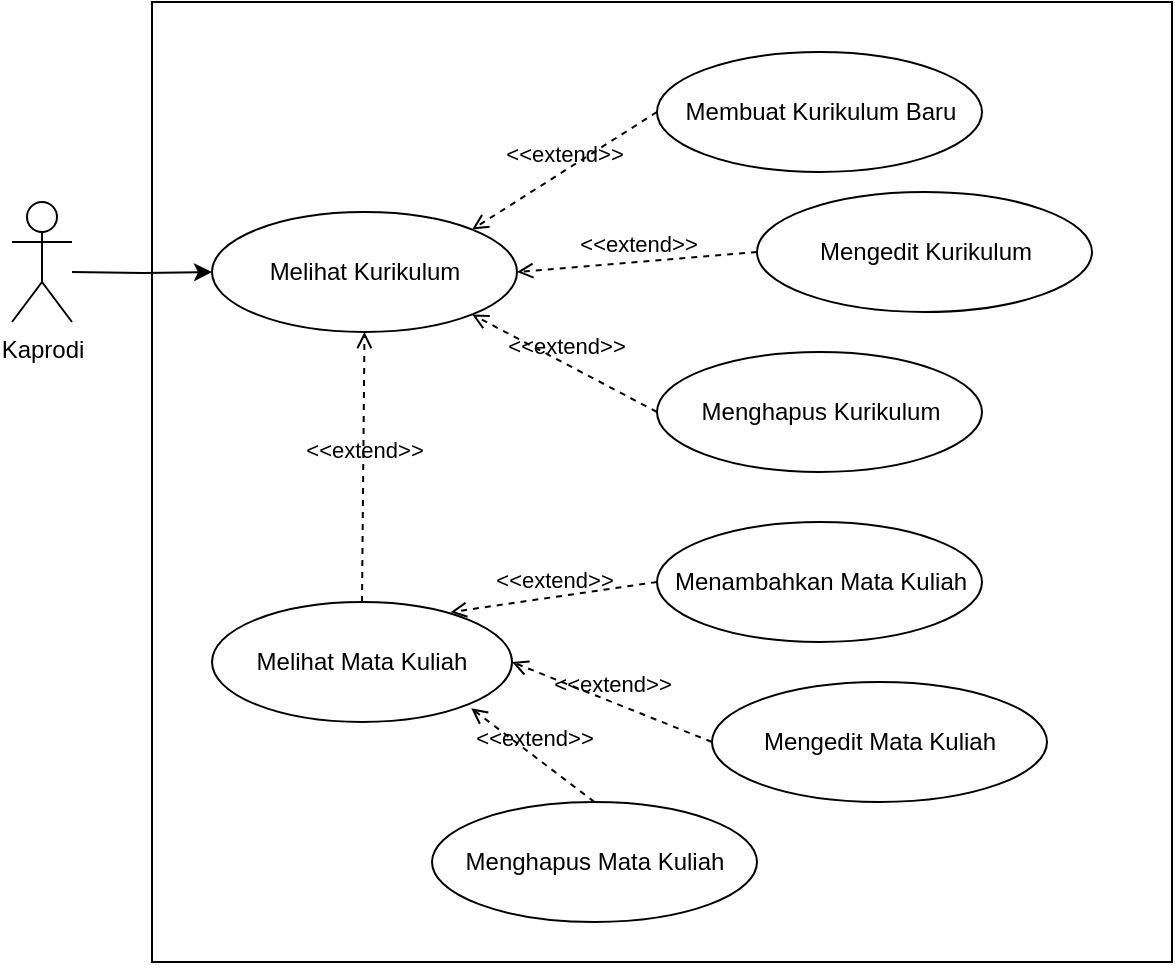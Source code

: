 <mxfile version="16.5.1" type="device" pages="3"><diagram id="Og1ktYTYW5KdWx0fpAYY" name="Usecase"><mxGraphModel dx="868" dy="563" grid="1" gridSize="10" guides="1" tooltips="1" connect="1" arrows="1" fold="1" page="1" pageScale="1" pageWidth="827" pageHeight="1169" math="0" shadow="0"><root><mxCell id="0"/><mxCell id="1" parent="0"/><mxCell id="SOWC4ChT6gFhzlAr0qLb-1" value="" style="rounded=0;whiteSpace=wrap;html=1;labelBackgroundColor=none;fontSize=14;fontColor=#000000;fillColor=none;" parent="1" vertex="1"><mxGeometry x="150" y="70" width="510" height="480" as="geometry"/></mxCell><mxCell id="F-nA9y94pkKw-ziBBchl-9" value="" style="edgeStyle=orthogonalEdgeStyle;rounded=0;orthogonalLoop=1;jettySize=auto;html=1;entryX=0;entryY=0.5;entryDx=0;entryDy=0;" parent="1" target="F-nA9y94pkKw-ziBBchl-2" edge="1"><mxGeometry relative="1" as="geometry"><mxPoint x="110" y="205" as="sourcePoint"/><mxPoint x="180" y="205" as="targetPoint"/></mxGeometry></mxCell><mxCell id="F-nA9y94pkKw-ziBBchl-1" value="Kaprodi" style="shape=umlActor;verticalLabelPosition=bottom;verticalAlign=top;html=1;outlineConnect=0;" parent="1" vertex="1"><mxGeometry x="80" y="170" width="30" height="60" as="geometry"/></mxCell><mxCell id="F-nA9y94pkKw-ziBBchl-2" value="Melihat Kurikulum" style="ellipse;whiteSpace=wrap;html=1;" parent="1" vertex="1"><mxGeometry x="180" y="175" width="152.5" height="60" as="geometry"/></mxCell><mxCell id="F-nA9y94pkKw-ziBBchl-5" value="Menghapus Kurikulum" style="ellipse;whiteSpace=wrap;html=1;" parent="1" vertex="1"><mxGeometry x="402.5" y="245" width="162.5" height="60" as="geometry"/></mxCell><mxCell id="F-nA9y94pkKw-ziBBchl-6" value="Mengedit Kurikulum" style="ellipse;whiteSpace=wrap;html=1;" parent="1" vertex="1"><mxGeometry x="452.5" y="165" width="167.5" height="60" as="geometry"/></mxCell><mxCell id="F-nA9y94pkKw-ziBBchl-7" value="Membuat Kurikulum Baru" style="ellipse;whiteSpace=wrap;html=1;" parent="1" vertex="1"><mxGeometry x="402.5" y="95" width="162.5" height="60" as="geometry"/></mxCell><mxCell id="9N1UlfFzGEAJsL31Rib6-2" value="&amp;lt;&amp;lt;extend&amp;gt;&amp;gt;" style="html=1;verticalAlign=bottom;labelBackgroundColor=none;endArrow=open;endFill=0;dashed=1;rounded=0;exitX=0;exitY=0.5;exitDx=0;exitDy=0;entryX=1;entryY=0;entryDx=0;entryDy=0;" parent="1" source="F-nA9y94pkKw-ziBBchl-7" target="F-nA9y94pkKw-ziBBchl-2" edge="1"><mxGeometry width="160" relative="1" as="geometry"><mxPoint x="380" y="290" as="sourcePoint"/><mxPoint x="540" y="290" as="targetPoint"/></mxGeometry></mxCell><mxCell id="9N1UlfFzGEAJsL31Rib6-3" value="&amp;lt;&amp;lt;extend&amp;gt;&amp;gt;" style="html=1;verticalAlign=bottom;labelBackgroundColor=none;endArrow=open;endFill=0;dashed=1;rounded=0;exitX=0;exitY=0.5;exitDx=0;exitDy=0;entryX=1;entryY=0.5;entryDx=0;entryDy=0;" parent="1" source="F-nA9y94pkKw-ziBBchl-6" target="F-nA9y94pkKw-ziBBchl-2" edge="1"><mxGeometry width="160" relative="1" as="geometry"><mxPoint x="412.5" y="135" as="sourcePoint"/><mxPoint x="320.078" y="193.752" as="targetPoint"/></mxGeometry></mxCell><mxCell id="9N1UlfFzGEAJsL31Rib6-4" value="&amp;lt;&amp;lt;extend&amp;gt;&amp;gt;" style="html=1;verticalAlign=bottom;labelBackgroundColor=none;endArrow=open;endFill=0;dashed=1;rounded=0;exitX=0;exitY=0.5;exitDx=0;exitDy=0;entryX=1;entryY=1;entryDx=0;entryDy=0;" parent="1" source="F-nA9y94pkKw-ziBBchl-5" target="F-nA9y94pkKw-ziBBchl-2" edge="1"><mxGeometry width="160" relative="1" as="geometry"><mxPoint x="462.5" y="205" as="sourcePoint"/><mxPoint x="342.5" y="215" as="targetPoint"/></mxGeometry></mxCell><mxCell id="BIVjkOnuJP1KCHevAIBE-1" value="Melihat Mata Kuliah" style="ellipse;whiteSpace=wrap;html=1;" parent="1" vertex="1"><mxGeometry x="180" y="370" width="150" height="60" as="geometry"/></mxCell><mxCell id="BIVjkOnuJP1KCHevAIBE-3" value="&amp;lt;&amp;lt;extend&amp;gt;&amp;gt;" style="html=1;verticalAlign=bottom;labelBackgroundColor=none;endArrow=open;endFill=0;dashed=1;rounded=0;entryX=0.5;entryY=1;entryDx=0;entryDy=0;exitX=0.5;exitY=0;exitDx=0;exitDy=0;" parent="1" source="BIVjkOnuJP1KCHevAIBE-1" target="F-nA9y94pkKw-ziBBchl-2" edge="1"><mxGeometry width="160" relative="1" as="geometry"><mxPoint x="256" y="300" as="sourcePoint"/><mxPoint x="240.078" y="250.628" as="targetPoint"/></mxGeometry></mxCell><mxCell id="BIVjkOnuJP1KCHevAIBE-4" value="Menambahkan Mata Kuliah" style="ellipse;whiteSpace=wrap;html=1;" parent="1" vertex="1"><mxGeometry x="402.5" y="330" width="162.5" height="60" as="geometry"/></mxCell><mxCell id="BIVjkOnuJP1KCHevAIBE-5" value="Mengedit Mata Kuliah" style="ellipse;whiteSpace=wrap;html=1;" parent="1" vertex="1"><mxGeometry x="430" y="410" width="167.5" height="60" as="geometry"/></mxCell><mxCell id="BIVjkOnuJP1KCHevAIBE-6" value="Menghapus Mata Kuliah" style="ellipse;whiteSpace=wrap;html=1;" parent="1" vertex="1"><mxGeometry x="290" y="470" width="162.5" height="60" as="geometry"/></mxCell><mxCell id="BIVjkOnuJP1KCHevAIBE-7" value="&amp;lt;&amp;lt;extend&amp;gt;&amp;gt;" style="html=1;verticalAlign=bottom;labelBackgroundColor=none;endArrow=open;endFill=0;dashed=1;rounded=0;exitX=0.5;exitY=0;exitDx=0;exitDy=0;entryX=0.864;entryY=0.886;entryDx=0;entryDy=0;entryPerimeter=0;" parent="1" source="BIVjkOnuJP1KCHevAIBE-6" target="BIVjkOnuJP1KCHevAIBE-1" edge="1"><mxGeometry width="160" relative="1" as="geometry"><mxPoint x="380" y="480" as="sourcePoint"/><mxPoint x="287.578" y="431.248" as="targetPoint"/></mxGeometry></mxCell><mxCell id="BIVjkOnuJP1KCHevAIBE-8" value="&amp;lt;&amp;lt;extend&amp;gt;&amp;gt;" style="html=1;verticalAlign=bottom;labelBackgroundColor=none;endArrow=open;endFill=0;dashed=1;rounded=0;exitX=0;exitY=0.5;exitDx=0;exitDy=0;entryX=1;entryY=0.5;entryDx=0;entryDy=0;" parent="1" source="BIVjkOnuJP1KCHevAIBE-5" target="BIVjkOnuJP1KCHevAIBE-1" edge="1"><mxGeometry width="160" relative="1" as="geometry"><mxPoint x="430" y="400" as="sourcePoint"/><mxPoint x="310" y="410" as="targetPoint"/></mxGeometry></mxCell><mxCell id="BIVjkOnuJP1KCHevAIBE-9" value="&amp;lt;&amp;lt;extend&amp;gt;&amp;gt;" style="html=1;verticalAlign=bottom;labelBackgroundColor=none;endArrow=open;endFill=0;dashed=1;rounded=0;exitX=0;exitY=0.5;exitDx=0;exitDy=0;entryX=0.795;entryY=0.085;entryDx=0;entryDy=0;entryPerimeter=0;" parent="1" source="BIVjkOnuJP1KCHevAIBE-4" target="BIVjkOnuJP1KCHevAIBE-1" edge="1"><mxGeometry width="160" relative="1" as="geometry"><mxPoint x="380" y="330" as="sourcePoint"/><mxPoint x="287.578" y="388.752" as="targetPoint"/></mxGeometry></mxCell></root></mxGraphModel></diagram><diagram id="AooihVA340N0yk_TNGvT" name="Activity"><mxGraphModel dx="868" dy="563" grid="1" gridSize="10" guides="1" tooltips="1" connect="1" arrows="1" fold="1" page="1" pageScale="1" pageWidth="827" pageHeight="1169" math="0" shadow="0"><root><mxCell id="ntF8_xT9UCMPu23c2I90-0"/><mxCell id="ntF8_xT9UCMPu23c2I90-1" parent="ntF8_xT9UCMPu23c2I90-0"/><mxCell id="ntF8_xT9UCMPu23c2I90-31" value="Kaprodi" style="swimlane;fontSize=12;" parent="ntF8_xT9UCMPu23c2I90-1" vertex="1"><mxGeometry x="480" y="40" width="365" height="720" as="geometry"/></mxCell><mxCell id="ntF8_xT9UCMPu23c2I90-32" value="" style="edgeStyle=none;rounded=0;orthogonalLoop=1;jettySize=auto;html=1;entryX=0.5;entryY=0;entryDx=0;entryDy=0;fontSize=12;" parent="ntF8_xT9UCMPu23c2I90-31" source="ntF8_xT9UCMPu23c2I90-33" target="ntF8_xT9UCMPu23c2I90-52" edge="1"><mxGeometry relative="1" as="geometry"><mxPoint x="67.5" y="71" as="targetPoint"/></mxGeometry></mxCell><mxCell id="ntF8_xT9UCMPu23c2I90-66" value="" style="edgeStyle=none;rounded=0;orthogonalLoop=1;jettySize=auto;html=1;fontSize=12;fontColor=#000000;exitX=0.487;exitY=0.86;exitDx=0;exitDy=0;exitPerimeter=0;" parent="ntF8_xT9UCMPu23c2I90-31" source="ntF8_xT9UCMPu23c2I90-33" target="ntF8_xT9UCMPu23c2I90-52" edge="1"><mxGeometry relative="1" as="geometry"/></mxCell><mxCell id="ntF8_xT9UCMPu23c2I90-33" value="" style="ellipse;html=1;shape=startState;fillColor=#000000;strokeColor=#ff0000;fontSize=12;" parent="ntF8_xT9UCMPu23c2I90-31" vertex="1"><mxGeometry x="167.5" y="30" width="30" height="30" as="geometry"/></mxCell><mxCell id="ntF8_xT9UCMPu23c2I90-68" style="edgeStyle=none;rounded=0;orthogonalLoop=1;jettySize=auto;html=1;entryX=0.5;entryY=0;entryDx=0;entryDy=0;fontSize=12;fontColor=#000000;exitX=0;exitY=0.5;exitDx=0;exitDy=0;exitPerimeter=0;" parent="ntF8_xT9UCMPu23c2I90-31" source="ntF8_xT9UCMPu23c2I90-37" target="ntF8_xT9UCMPu23c2I90-57" edge="1"><mxGeometry relative="1" as="geometry"><Array as="points"><mxPoint x="62.5" y="161"/></Array></mxGeometry></mxCell><mxCell id="ntF8_xT9UCMPu23c2I90-69" style="edgeStyle=none;rounded=0;orthogonalLoop=1;jettySize=auto;html=1;entryX=0.5;entryY=0;entryDx=0;entryDy=0;fontSize=12;fontColor=#000000;exitX=1;exitY=0.5;exitDx=0;exitDy=0;exitPerimeter=0;" parent="ntF8_xT9UCMPu23c2I90-31" source="ntF8_xT9UCMPu23c2I90-37" target="ntF8_xT9UCMPu23c2I90-64" edge="1"><mxGeometry relative="1" as="geometry"><Array as="points"><mxPoint x="302.5" y="161"/></Array></mxGeometry></mxCell><mxCell id="ntF8_xT9UCMPu23c2I90-70" style="edgeStyle=none;rounded=0;orthogonalLoop=1;jettySize=auto;html=1;exitX=0.688;exitY=0.608;exitDx=0;exitDy=0;exitPerimeter=0;entryX=0.5;entryY=0;entryDx=0;entryDy=0;fontSize=12;fontColor=#000000;" parent="ntF8_xT9UCMPu23c2I90-31" source="ntF8_xT9UCMPu23c2I90-37" target="ntF8_xT9UCMPu23c2I90-65" edge="1"><mxGeometry relative="1" as="geometry"/></mxCell><mxCell id="ntF8_xT9UCMPu23c2I90-71" style="edgeStyle=none;rounded=0;orthogonalLoop=1;jettySize=auto;html=1;exitX=0.309;exitY=0.539;exitDx=0;exitDy=0;exitPerimeter=0;entryX=0.5;entryY=0;entryDx=0;entryDy=0;fontSize=12;fontColor=#000000;" parent="ntF8_xT9UCMPu23c2I90-31" source="ntF8_xT9UCMPu23c2I90-37" target="ntF8_xT9UCMPu23c2I90-58" edge="1"><mxGeometry relative="1" as="geometry"/></mxCell><mxCell id="ntF8_xT9UCMPu23c2I90-37" value="" style="shape=line;html=1;strokeWidth=6;strokeColor=#000000;fontSize=12;" parent="ntF8_xT9UCMPu23c2I90-31" vertex="1"><mxGeometry x="77.5" y="151" width="210" height="20" as="geometry"/></mxCell><mxCell id="ntF8_xT9UCMPu23c2I90-52" value="Melihat Kurikulum" style="rounded=1;whiteSpace=wrap;html=1;labelBackgroundColor=none;fontSize=12;fontColor=#000000;fillColor=none;" parent="ntF8_xT9UCMPu23c2I90-31" vertex="1"><mxGeometry x="122.5" y="71" width="120" height="39" as="geometry"/></mxCell><mxCell id="ntF8_xT9UCMPu23c2I90-57" value="Lihat Mata Kuliah" style="rounded=1;whiteSpace=wrap;html=1;labelBackgroundColor=none;fontSize=12;fontColor=#000000;fillColor=none;" parent="ntF8_xT9UCMPu23c2I90-31" vertex="1"><mxGeometry x="27.5" y="180" width="70" height="50" as="geometry"/></mxCell><mxCell id="ntF8_xT9UCMPu23c2I90-58" value="Tambah &lt;br style=&quot;font-size: 12px;&quot;&gt;Kurikulum Baru" style="rounded=1;whiteSpace=wrap;html=1;labelBackgroundColor=none;fontSize=12;fontColor=#000000;fillColor=none;" parent="ntF8_xT9UCMPu23c2I90-31" vertex="1"><mxGeometry x="107.5" y="180" width="70" height="50" as="geometry"/></mxCell><mxCell id="ntF8_xT9UCMPu23c2I90-64" value="Hapus Kurikulum" style="rounded=1;whiteSpace=wrap;html=1;labelBackgroundColor=none;fontSize=12;fontColor=#000000;fillColor=none;" parent="ntF8_xT9UCMPu23c2I90-31" vertex="1"><mxGeometry x="267.5" y="180" width="70" height="50" as="geometry"/></mxCell><mxCell id="ntF8_xT9UCMPu23c2I90-65" value="Edit Kurikulum" style="rounded=1;whiteSpace=wrap;html=1;labelBackgroundColor=none;fontSize=12;fontColor=#000000;fillColor=none;" parent="ntF8_xT9UCMPu23c2I90-31" vertex="1"><mxGeometry x="187.5" y="180" width="70" height="50" as="geometry"/></mxCell><mxCell id="ntF8_xT9UCMPu23c2I90-119" style="edgeStyle=none;rounded=0;orthogonalLoop=1;jettySize=auto;html=1;exitX=0.499;exitY=0.617;exitDx=0;exitDy=0;exitPerimeter=0;entryX=0.5;entryY=0;entryDx=0;entryDy=0;fontSize=12;fontColor=#000000;" parent="ntF8_xT9UCMPu23c2I90-31" source="ntF8_xT9UCMPu23c2I90-99" target="ntF8_xT9UCMPu23c2I90-117" edge="1"><mxGeometry relative="1" as="geometry"/></mxCell><mxCell id="ntF8_xT9UCMPu23c2I90-120" style="edgeStyle=none;rounded=0;orthogonalLoop=1;jettySize=auto;html=1;entryX=0.5;entryY=0;entryDx=0;entryDy=0;fontSize=12;fontColor=#000000;exitX=1;exitY=0.5;exitDx=0;exitDy=0;exitPerimeter=0;" parent="ntF8_xT9UCMPu23c2I90-31" source="ntF8_xT9UCMPu23c2I90-99" target="ntF8_xT9UCMPu23c2I90-118" edge="1"><mxGeometry relative="1" as="geometry"><Array as="points"><mxPoint x="263" y="430"/></Array></mxGeometry></mxCell><mxCell id="ntF8_xT9UCMPu23c2I90-121" style="edgeStyle=none;rounded=0;orthogonalLoop=1;jettySize=auto;html=1;entryX=0.5;entryY=0;entryDx=0;entryDy=0;fontSize=12;fontColor=#000000;exitX=0;exitY=0.5;exitDx=0;exitDy=0;exitPerimeter=0;" parent="ntF8_xT9UCMPu23c2I90-31" source="ntF8_xT9UCMPu23c2I90-99" target="ntF8_xT9UCMPu23c2I90-116" edge="1"><mxGeometry relative="1" as="geometry"><Array as="points"><mxPoint x="103" y="430"/></Array></mxGeometry></mxCell><mxCell id="ntF8_xT9UCMPu23c2I90-99" value="" style="shape=line;html=1;strokeWidth=6;strokeColor=#000000;fontSize=12;" parent="ntF8_xT9UCMPu23c2I90-31" vertex="1"><mxGeometry x="115" y="420" width="135" height="20" as="geometry"/></mxCell><mxCell id="ntF8_xT9UCMPu23c2I90-116" value="Tambah &lt;br style=&quot;font-size: 12px&quot;&gt;Mata Kuliah Baru" style="rounded=1;whiteSpace=wrap;html=1;labelBackgroundColor=none;fontSize=12;fontColor=#000000;fillColor=none;" parent="ntF8_xT9UCMPu23c2I90-31" vertex="1"><mxGeometry x="67.5" y="452" width="70" height="50" as="geometry"/></mxCell><mxCell id="ntF8_xT9UCMPu23c2I90-117" value="Edit&lt;br&gt;Mata Kuliah" style="rounded=1;whiteSpace=wrap;html=1;labelBackgroundColor=none;fontSize=12;fontColor=#000000;fillColor=none;" parent="ntF8_xT9UCMPu23c2I90-31" vertex="1"><mxGeometry x="147.5" y="452" width="70" height="50" as="geometry"/></mxCell><mxCell id="ntF8_xT9UCMPu23c2I90-118" value="Hapus&lt;br&gt;Mata Kuliah" style="rounded=1;whiteSpace=wrap;html=1;labelBackgroundColor=none;fontSize=12;fontColor=#000000;fillColor=none;" parent="ntF8_xT9UCMPu23c2I90-31" vertex="1"><mxGeometry x="227.5" y="452" width="70" height="50" as="geometry"/></mxCell><mxCell id="ntF8_xT9UCMPu23c2I90-161" value="" style="edgeStyle=none;rounded=0;orthogonalLoop=1;jettySize=auto;html=1;fontSize=12;fontColor=#000000;" parent="ntF8_xT9UCMPu23c2I90-31" source="ntF8_xT9UCMPu23c2I90-152" target="ntF8_xT9UCMPu23c2I90-160" edge="1"><mxGeometry relative="1" as="geometry"/></mxCell><mxCell id="ntF8_xT9UCMPu23c2I90-152" value="Melihat Hasil Proses" style="rounded=1;whiteSpace=wrap;html=1;labelBackgroundColor=none;fontSize=12;fontColor=#000000;fillColor=none;" parent="ntF8_xT9UCMPu23c2I90-31" vertex="1"><mxGeometry x="122.5" y="580" width="120" height="39" as="geometry"/></mxCell><mxCell id="ntF8_xT9UCMPu23c2I90-160" value="" style="ellipse;html=1;shape=endState;fillColor=#000000;strokeColor=#000000;labelBackgroundColor=none;fontSize=12;fontColor=#000000;" parent="ntF8_xT9UCMPu23c2I90-31" vertex="1"><mxGeometry x="167.5" y="660" width="30" height="30" as="geometry"/></mxCell><mxCell id="ntF8_xT9UCMPu23c2I90-73" value="Sistem" style="swimlane;fontSize=12;" parent="ntF8_xT9UCMPu23c2I90-1" vertex="1"><mxGeometry x="845" y="40" width="365" height="720" as="geometry"/></mxCell><mxCell id="ntF8_xT9UCMPu23c2I90-83" value="Menampilkan Kurikulum" style="rounded=1;whiteSpace=wrap;html=1;labelBackgroundColor=none;fontSize=12;fontColor=#000000;fillColor=none;" parent="ntF8_xT9UCMPu23c2I90-73" vertex="1"><mxGeometry x="122.5" y="71" width="120" height="39" as="geometry"/></mxCell><mxCell id="ntF8_xT9UCMPu23c2I90-89" value="Menghapus Kurikulum" style="rounded=1;whiteSpace=wrap;html=1;labelBackgroundColor=none;fontSize=12;fontColor=#000000;fillColor=none;" parent="ntF8_xT9UCMPu23c2I90-73" vertex="1"><mxGeometry x="122.5" y="185.5" width="120" height="39" as="geometry"/></mxCell><mxCell id="ntF8_xT9UCMPu23c2I90-91" value="Mengupdate Kurikulum" style="rounded=1;whiteSpace=wrap;html=1;labelBackgroundColor=none;fontSize=12;fontColor=#000000;fillColor=none;" parent="ntF8_xT9UCMPu23c2I90-73" vertex="1"><mxGeometry x="122.5" y="240" width="120" height="39" as="geometry"/></mxCell><mxCell id="ntF8_xT9UCMPu23c2I90-92" value="Menampilkan Mata Kuliah" style="rounded=1;whiteSpace=wrap;html=1;labelBackgroundColor=none;fontSize=12;fontColor=#000000;fillColor=none;" parent="ntF8_xT9UCMPu23c2I90-73" vertex="1"><mxGeometry x="122.5" y="354.5" width="120" height="39" as="geometry"/></mxCell><mxCell id="ntF8_xT9UCMPu23c2I90-93" value="Menyimpan Kurikulum" style="rounded=1;whiteSpace=wrap;html=1;labelBackgroundColor=none;fontSize=12;fontColor=#000000;fillColor=none;" parent="ntF8_xT9UCMPu23c2I90-73" vertex="1"><mxGeometry x="122.5" y="300" width="120" height="39" as="geometry"/></mxCell><mxCell id="ntF8_xT9UCMPu23c2I90-146" value="Menghapus&lt;br&gt;Mata Kuliah" style="rounded=1;whiteSpace=wrap;html=1;labelBackgroundColor=none;fontSize=12;fontColor=#000000;fillColor=none;" parent="ntF8_xT9UCMPu23c2I90-73" vertex="1"><mxGeometry x="122.5" y="420" width="120" height="39" as="geometry"/></mxCell><mxCell id="ntF8_xT9UCMPu23c2I90-147" value="Mengupdate&lt;br&gt;Mata Kuliah" style="rounded=1;whiteSpace=wrap;html=1;labelBackgroundColor=none;fontSize=12;fontColor=#000000;fillColor=none;" parent="ntF8_xT9UCMPu23c2I90-73" vertex="1"><mxGeometry x="122.5" y="474.5" width="120" height="39" as="geometry"/></mxCell><mxCell id="ntF8_xT9UCMPu23c2I90-148" value="Menyimpan&lt;br&gt;Mata Kuliah" style="rounded=1;whiteSpace=wrap;html=1;labelBackgroundColor=none;fontSize=12;fontColor=#000000;fillColor=none;" parent="ntF8_xT9UCMPu23c2I90-73" vertex="1"><mxGeometry x="122.5" y="534.5" width="120" height="39" as="geometry"/></mxCell><mxCell id="ntF8_xT9UCMPu23c2I90-88" style="edgeStyle=none;rounded=0;orthogonalLoop=1;jettySize=auto;html=1;entryX=0;entryY=0.5;entryDx=0;entryDy=0;fontSize=12;fontColor=#000000;" parent="ntF8_xT9UCMPu23c2I90-1" source="ntF8_xT9UCMPu23c2I90-52" target="ntF8_xT9UCMPu23c2I90-83" edge="1"><mxGeometry relative="1" as="geometry"/></mxCell><mxCell id="ntF8_xT9UCMPu23c2I90-67" style="edgeStyle=none;rounded=0;orthogonalLoop=1;jettySize=auto;html=1;fontSize=12;fontColor=#000000;entryX=0.505;entryY=0.38;entryDx=0;entryDy=0;entryPerimeter=0;exitX=0.5;exitY=1;exitDx=0;exitDy=0;" parent="ntF8_xT9UCMPu23c2I90-1" source="ntF8_xT9UCMPu23c2I90-83" target="ntF8_xT9UCMPu23c2I90-37" edge="1"><mxGeometry relative="1" as="geometry"><Array as="points"><mxPoint x="1028" y="170"/><mxPoint x="664" y="170"/></Array></mxGeometry></mxCell><mxCell id="ntF8_xT9UCMPu23c2I90-90" style="edgeStyle=none;rounded=0;orthogonalLoop=1;jettySize=auto;html=1;fontSize=12;fontColor=#000000;" parent="ntF8_xT9UCMPu23c2I90-1" source="ntF8_xT9UCMPu23c2I90-64" target="ntF8_xT9UCMPu23c2I90-89" edge="1"><mxGeometry relative="1" as="geometry"/></mxCell><mxCell id="ntF8_xT9UCMPu23c2I90-94" style="edgeStyle=none;rounded=0;orthogonalLoop=1;jettySize=auto;html=1;entryX=0;entryY=0.5;entryDx=0;entryDy=0;fontSize=12;fontColor=#000000;" parent="ntF8_xT9UCMPu23c2I90-1" source="ntF8_xT9UCMPu23c2I90-65" target="ntF8_xT9UCMPu23c2I90-91" edge="1"><mxGeometry relative="1" as="geometry"><Array as="points"><mxPoint x="703" y="300"/></Array></mxGeometry></mxCell><mxCell id="ntF8_xT9UCMPu23c2I90-95" style="edgeStyle=none;rounded=0;orthogonalLoop=1;jettySize=auto;html=1;entryX=0;entryY=0.5;entryDx=0;entryDy=0;fontSize=12;fontColor=#000000;exitX=0.5;exitY=1;exitDx=0;exitDy=0;" parent="ntF8_xT9UCMPu23c2I90-1" source="ntF8_xT9UCMPu23c2I90-58" target="ntF8_xT9UCMPu23c2I90-93" edge="1"><mxGeometry relative="1" as="geometry"><Array as="points"><mxPoint x="623" y="360"/></Array></mxGeometry></mxCell><mxCell id="ntF8_xT9UCMPu23c2I90-96" style="edgeStyle=none;rounded=0;orthogonalLoop=1;jettySize=auto;html=1;entryX=0;entryY=0.5;entryDx=0;entryDy=0;fontSize=12;fontColor=#000000;" parent="ntF8_xT9UCMPu23c2I90-1" source="ntF8_xT9UCMPu23c2I90-57" target="ntF8_xT9UCMPu23c2I90-92" edge="1"><mxGeometry relative="1" as="geometry"><Array as="points"><mxPoint x="543" y="414"/></Array></mxGeometry></mxCell><mxCell id="ntF8_xT9UCMPu23c2I90-100" style="edgeStyle=none;rounded=0;orthogonalLoop=1;jettySize=auto;html=1;fontSize=12;fontColor=#000000;entryX=0.501;entryY=0.417;entryDx=0;entryDy=0;entryPerimeter=0;" parent="ntF8_xT9UCMPu23c2I90-1" source="ntF8_xT9UCMPu23c2I90-92" target="ntF8_xT9UCMPu23c2I90-99" edge="1"><mxGeometry relative="1" as="geometry"><mxPoint x="661" y="470" as="targetPoint"/><Array as="points"><mxPoint x="1028" y="440"/><mxPoint x="663" y="440"/></Array></mxGeometry></mxCell><mxCell id="ntF8_xT9UCMPu23c2I90-149" style="edgeStyle=none;rounded=0;orthogonalLoop=1;jettySize=auto;html=1;entryX=0;entryY=0.5;entryDx=0;entryDy=0;fontSize=12;fontColor=#000000;" parent="ntF8_xT9UCMPu23c2I90-1" source="ntF8_xT9UCMPu23c2I90-118" target="ntF8_xT9UCMPu23c2I90-146" edge="1"><mxGeometry relative="1" as="geometry"><Array as="points"><mxPoint x="880" y="517"/><mxPoint x="880" y="480"/></Array></mxGeometry></mxCell><mxCell id="ntF8_xT9UCMPu23c2I90-150" style="edgeStyle=none;rounded=0;orthogonalLoop=1;jettySize=auto;html=1;entryX=0;entryY=0.5;entryDx=0;entryDy=0;fontSize=12;fontColor=#000000;" parent="ntF8_xT9UCMPu23c2I90-1" source="ntF8_xT9UCMPu23c2I90-117" target="ntF8_xT9UCMPu23c2I90-147" edge="1"><mxGeometry relative="1" as="geometry"><Array as="points"><mxPoint x="663" y="560"/><mxPoint x="880" y="560"/><mxPoint x="880" y="534"/></Array></mxGeometry></mxCell><mxCell id="ntF8_xT9UCMPu23c2I90-151" style="edgeStyle=none;rounded=0;orthogonalLoop=1;jettySize=auto;html=1;entryX=0;entryY=0.5;entryDx=0;entryDy=0;fontSize=12;fontColor=#000000;" parent="ntF8_xT9UCMPu23c2I90-1" source="ntF8_xT9UCMPu23c2I90-116" target="ntF8_xT9UCMPu23c2I90-148" edge="1"><mxGeometry relative="1" as="geometry"><Array as="points"><mxPoint x="583" y="594"/></Array></mxGeometry></mxCell><mxCell id="ntF8_xT9UCMPu23c2I90-153" style="edgeStyle=none;rounded=0;orthogonalLoop=1;jettySize=auto;html=1;entryX=1;entryY=0.5;entryDx=0;entryDy=0;fontSize=12;fontColor=#000000;" parent="ntF8_xT9UCMPu23c2I90-1" source="ntF8_xT9UCMPu23c2I90-89" target="ntF8_xT9UCMPu23c2I90-152" edge="1"><mxGeometry relative="1" as="geometry"><Array as="points"><mxPoint x="1160" y="245"/><mxPoint x="1160" y="640"/></Array></mxGeometry></mxCell><mxCell id="ntF8_xT9UCMPu23c2I90-154" style="edgeStyle=none;rounded=0;orthogonalLoop=1;jettySize=auto;html=1;entryX=1;entryY=0.5;entryDx=0;entryDy=0;fontSize=12;fontColor=#000000;" parent="ntF8_xT9UCMPu23c2I90-1" source="ntF8_xT9UCMPu23c2I90-91" target="ntF8_xT9UCMPu23c2I90-152" edge="1"><mxGeometry relative="1" as="geometry"><Array as="points"><mxPoint x="1160" y="300"/><mxPoint x="1160" y="640"/></Array></mxGeometry></mxCell><mxCell id="ntF8_xT9UCMPu23c2I90-155" style="edgeStyle=none;rounded=0;orthogonalLoop=1;jettySize=auto;html=1;fontSize=12;fontColor=#000000;entryX=1;entryY=0.5;entryDx=0;entryDy=0;" parent="ntF8_xT9UCMPu23c2I90-1" source="ntF8_xT9UCMPu23c2I90-93" target="ntF8_xT9UCMPu23c2I90-152" edge="1"><mxGeometry relative="1" as="geometry"><mxPoint x="750" y="640" as="targetPoint"/><Array as="points"><mxPoint x="1160" y="360"/><mxPoint x="1160" y="640"/></Array></mxGeometry></mxCell><mxCell id="ntF8_xT9UCMPu23c2I90-156" style="edgeStyle=none;rounded=0;orthogonalLoop=1;jettySize=auto;html=1;fontSize=12;fontColor=#000000;entryX=1;entryY=0.5;entryDx=0;entryDy=0;" parent="ntF8_xT9UCMPu23c2I90-1" source="ntF8_xT9UCMPu23c2I90-92" target="ntF8_xT9UCMPu23c2I90-152" edge="1"><mxGeometry relative="1" as="geometry"><mxPoint x="750" y="640" as="targetPoint"/><Array as="points"><mxPoint x="1160" y="414"/><mxPoint x="1160" y="640"/></Array></mxGeometry></mxCell><mxCell id="ntF8_xT9UCMPu23c2I90-157" style="edgeStyle=none;rounded=0;orthogonalLoop=1;jettySize=auto;html=1;entryX=1;entryY=0.5;entryDx=0;entryDy=0;fontSize=12;fontColor=#000000;" parent="ntF8_xT9UCMPu23c2I90-1" source="ntF8_xT9UCMPu23c2I90-146" target="ntF8_xT9UCMPu23c2I90-152" edge="1"><mxGeometry relative="1" as="geometry"><Array as="points"><mxPoint x="1160" y="480"/><mxPoint x="1160" y="640"/></Array></mxGeometry></mxCell><mxCell id="ntF8_xT9UCMPu23c2I90-158" style="edgeStyle=none;rounded=0;orthogonalLoop=1;jettySize=auto;html=1;entryX=1;entryY=0.5;entryDx=0;entryDy=0;fontSize=12;fontColor=#000000;exitX=1;exitY=0.5;exitDx=0;exitDy=0;" parent="ntF8_xT9UCMPu23c2I90-1" source="ntF8_xT9UCMPu23c2I90-147" target="ntF8_xT9UCMPu23c2I90-152" edge="1"><mxGeometry relative="1" as="geometry"><mxPoint x="1097.5" y="489.726" as="sourcePoint"/><mxPoint x="732.5" y="649.5" as="targetPoint"/><Array as="points"><mxPoint x="1160" y="534"/><mxPoint x="1160" y="640"/></Array></mxGeometry></mxCell><mxCell id="ntF8_xT9UCMPu23c2I90-159" style="edgeStyle=none;rounded=0;orthogonalLoop=1;jettySize=auto;html=1;entryX=1;entryY=0.5;entryDx=0;entryDy=0;fontSize=12;fontColor=#000000;exitX=1;exitY=0.5;exitDx=0;exitDy=0;" parent="ntF8_xT9UCMPu23c2I90-1" source="ntF8_xT9UCMPu23c2I90-148" target="ntF8_xT9UCMPu23c2I90-152" edge="1"><mxGeometry relative="1" as="geometry"><mxPoint x="1097.5" y="544.0" as="sourcePoint"/><mxPoint x="732.5" y="649.5" as="targetPoint"/><Array as="points"><mxPoint x="1160" y="594"/><mxPoint x="1160" y="640"/></Array></mxGeometry></mxCell></root></mxGraphModel></diagram><diagram id="Daml1Fc2YsG3_UAEoKrA" name="Sequence"><mxGraphModel dx="347" dy="225" grid="1" gridSize="10" guides="1" tooltips="1" connect="1" arrows="1" fold="1" page="1" pageScale="1" pageWidth="827" pageHeight="1169" math="0" shadow="0"><root><mxCell id="a3PIP8CVlsyWY66U2wX--0"/><mxCell id="a3PIP8CVlsyWY66U2wX--1" parent="a3PIP8CVlsyWY66U2wX--0"/><mxCell id="a3PIP8CVlsyWY66U2wX--5" value="Halaman Utama" style="shape=umlLifeline;perimeter=lifelinePerimeter;whiteSpace=wrap;html=1;container=1;collapsible=0;recursiveResize=0;outlineConnect=0;" parent="a3PIP8CVlsyWY66U2wX--1" vertex="1"><mxGeometry x="240" y="20" width="100" height="300" as="geometry"/></mxCell><mxCell id="a3PIP8CVlsyWY66U2wX--6" value="" style="html=1;points=[];perimeter=orthogonalPerimeter;" parent="a3PIP8CVlsyWY66U2wX--5" vertex="1"><mxGeometry x="45" y="100" width="10" height="60" as="geometry"/></mxCell><mxCell id="a3PIP8CVlsyWY66U2wX--7" value="" style="html=1;verticalAlign=bottom;labelBackgroundColor=none;endArrow=block;endFill=1;dashed=1;rounded=0;" parent="a3PIP8CVlsyWY66U2wX--5" edge="1"><mxGeometry width="160" relative="1" as="geometry"><mxPoint x="45" y="140" as="sourcePoint"/><mxPoint x="-79.692" y="140" as="targetPoint"/></mxGeometry></mxCell><mxCell id="a3PIP8CVlsyWY66U2wX--8" value="" style="html=1;verticalAlign=bottom;labelBackgroundColor=none;endArrow=block;endFill=1;dashed=1;rounded=0;entryX=0.974;entryY=1.004;entryDx=0;entryDy=0;entryPerimeter=0;" parent="a3PIP8CVlsyWY66U2wX--5" source="a3PIP8CVlsyWY66U2wX--12" edge="1"><mxGeometry width="160" relative="1" as="geometry"><mxPoint x="165.26" y="149.78" as="sourcePoint"/><mxPoint x="55" y="149.98" as="targetPoint"/></mxGeometry></mxCell><mxCell id="a3PIP8CVlsyWY66U2wX--12" value="Kurikulum" style="shape=umlLifeline;perimeter=lifelinePerimeter;whiteSpace=wrap;html=1;container=1;collapsible=0;recursiveResize=0;outlineConnect=0;" parent="a3PIP8CVlsyWY66U2wX--1" vertex="1"><mxGeometry x="390" y="20" width="100" height="300" as="geometry"/></mxCell><mxCell id="a3PIP8CVlsyWY66U2wX--13" value="" style="html=1;points=[];perimeter=orthogonalPerimeter;" parent="a3PIP8CVlsyWY66U2wX--12" vertex="1"><mxGeometry x="45" y="110" width="10" height="50" as="geometry"/></mxCell><mxCell id="a3PIP8CVlsyWY66U2wX--14" value="" style="endArrow=open;startArrow=none;endFill=0;startFill=0;endSize=8;html=1;verticalAlign=bottom;labelBackgroundColor=none;strokeWidth=1;rounded=0;" parent="a3PIP8CVlsyWY66U2wX--12" edge="1"><mxGeometry width="160" relative="1" as="geometry"><mxPoint x="-100" y="110" as="sourcePoint"/><mxPoint x="45" y="110.4" as="targetPoint"/></mxGeometry></mxCell><mxCell id="a3PIP8CVlsyWY66U2wX--15" value="lihat, tambah, edit, hapus&lt;br&gt;kurikulum" style="edgeLabel;html=1;align=center;verticalAlign=bottom;resizable=0;points=[];labelBackgroundColor=none;" parent="a3PIP8CVlsyWY66U2wX--14" vertex="1" connectable="0"><mxGeometry x="-0.202" y="1" relative="1" as="geometry"><mxPoint x="9" as="offset"/></mxGeometry></mxCell><mxCell id="B9hT92s_WG63n8yBoiUK-8" value="Melihat Halaman Utama" style="edgeLabel;html=1;align=center;verticalAlign=bottom;resizable=0;points=[];labelBackgroundColor=none;" parent="a3PIP8CVlsyWY66U2wX--14" vertex="1" connectable="0"><mxGeometry x="-0.202" y="1" relative="1" as="geometry"><mxPoint x="-128" y="-9" as="offset"/></mxGeometry></mxCell><mxCell id="B9hT92s_WG63n8yBoiUK-10" value="Menampilkan&lt;br&gt;Halaman Utama" style="edgeLabel;html=1;align=center;verticalAlign=bottom;resizable=0;points=[];labelBackgroundColor=none;" parent="a3PIP8CVlsyWY66U2wX--14" vertex="1" connectable="0"><mxGeometry x="-0.202" y="1" relative="1" as="geometry"><mxPoint x="-127" y="45" as="offset"/></mxGeometry></mxCell><mxCell id="B9hT92s_WG63n8yBoiUK-11" value="Menampilkan Kurikulum" style="edgeLabel;html=1;align=center;verticalAlign=bottom;resizable=0;points=[];labelBackgroundColor=none;" parent="a3PIP8CVlsyWY66U2wX--14" vertex="1" connectable="0"><mxGeometry x="-0.202" y="1" relative="1" as="geometry"><mxPoint x="15" y="42" as="offset"/></mxGeometry></mxCell><mxCell id="B9hT92s_WG63n8yBoiUK-12" value="Menampilkan Mata Kuliah" style="edgeLabel;html=1;align=center;verticalAlign=bottom;resizable=0;points=[];labelBackgroundColor=none;" parent="a3PIP8CVlsyWY66U2wX--14" vertex="1" connectable="0"><mxGeometry x="-0.202" y="1" relative="1" as="geometry"><mxPoint x="162" y="50" as="offset"/></mxGeometry></mxCell><mxCell id="a3PIP8CVlsyWY66U2wX--16" value="" style="endArrow=open;startArrow=none;endFill=0;startFill=0;endSize=8;html=1;verticalAlign=bottom;labelBackgroundColor=none;strokeWidth=1;rounded=0;exitX=1.139;exitY=0.192;exitDx=0;exitDy=0;exitPerimeter=0;" parent="a3PIP8CVlsyWY66U2wX--12" target="a3PIP8CVlsyWY66U2wX--19" edge="1"><mxGeometry width="160" relative="1" as="geometry"><mxPoint x="55" y="120" as="sourcePoint"/><mxPoint x="163.61" y="120.4" as="targetPoint"/></mxGeometry></mxCell><mxCell id="a3PIP8CVlsyWY66U2wX--17" value="lihat, tambah, edit, &lt;br&gt;hapus mata kuliah" style="edgeLabel;html=1;align=center;verticalAlign=bottom;resizable=0;points=[];" parent="a3PIP8CVlsyWY66U2wX--16" vertex="1" connectable="0"><mxGeometry x="-0.202" y="1" relative="1" as="geometry"><mxPoint x="9" as="offset"/></mxGeometry></mxCell><mxCell id="a3PIP8CVlsyWY66U2wX--18" value="" style="html=1;verticalAlign=bottom;labelBackgroundColor=none;endArrow=block;endFill=1;dashed=1;rounded=0;entryX=0.974;entryY=1.004;entryDx=0;entryDy=0;entryPerimeter=0;" parent="a3PIP8CVlsyWY66U2wX--12" source="a3PIP8CVlsyWY66U2wX--19" edge="1"><mxGeometry width="160" relative="1" as="geometry"><mxPoint x="165.26" y="159.78" as="sourcePoint"/><mxPoint x="55" y="159.98" as="targetPoint"/></mxGeometry></mxCell><mxCell id="8vxTqdlRvmjCCemlE9fE-5" value="" style="endArrow=classic;html=1;rounded=0;fontSize=12;" edge="1" parent="a3PIP8CVlsyWY66U2wX--12"><mxGeometry width="50" height="50" relative="1" as="geometry"><mxPoint x="58" y="120" as="sourcePoint"/><mxPoint x="188" y="120" as="targetPoint"/></mxGeometry></mxCell><mxCell id="a3PIP8CVlsyWY66U2wX--19" value="Mata Kuliah" style="shape=umlLifeline;perimeter=lifelinePerimeter;whiteSpace=wrap;html=1;container=1;collapsible=0;recursiveResize=0;outlineConnect=0;" parent="a3PIP8CVlsyWY66U2wX--1" vertex="1"><mxGeometry x="530" y="20" width="100" height="300" as="geometry"/></mxCell><mxCell id="a3PIP8CVlsyWY66U2wX--20" value="" style="html=1;points=[];perimeter=orthogonalPerimeter;" parent="a3PIP8CVlsyWY66U2wX--19" vertex="1"><mxGeometry x="45" y="120" width="10" height="50" as="geometry"/></mxCell><mxCell id="B9hT92s_WG63n8yBoiUK-6" value="" style="endArrow=classic;html=1;rounded=0;fontSize=14;" parent="a3PIP8CVlsyWY66U2wX--1" edge="1"><mxGeometry width="50" height="50" relative="1" as="geometry"><mxPoint x="159.5" y="122" as="sourcePoint"/><mxPoint x="289.5" y="122" as="targetPoint"/><Array as="points"><mxPoint x="260" y="122"/></Array></mxGeometry></mxCell><mxCell id="8vxTqdlRvmjCCemlE9fE-1" value="&lt;font style=&quot;font-size: 12px&quot;&gt;Kaprodi&lt;/font&gt;" style="shape=umlActor;verticalLabelPosition=bottom;verticalAlign=top;html=1;outlineConnect=0;fontSize=16;" vertex="1" parent="a3PIP8CVlsyWY66U2wX--1"><mxGeometry x="144" y="10" width="30" height="60" as="geometry"/></mxCell><mxCell id="8vxTqdlRvmjCCemlE9fE-2" value="" style="endArrow=none;dashed=1;html=1;rounded=0;fontSize=16;entryX=0.533;entryY=0.833;entryDx=0;entryDy=0;entryPerimeter=0;" edge="1" parent="a3PIP8CVlsyWY66U2wX--1" target="8vxTqdlRvmjCCemlE9fE-1"><mxGeometry width="50" height="50" relative="1" as="geometry"><mxPoint x="160" y="320" as="sourcePoint"/><mxPoint x="164" y="120" as="targetPoint"/></mxGeometry></mxCell><mxCell id="8vxTqdlRvmjCCemlE9fE-3" value="" style="endArrow=classic;html=1;rounded=0;fontSize=12;" edge="1" parent="a3PIP8CVlsyWY66U2wX--1"><mxGeometry width="50" height="50" relative="1" as="geometry"><mxPoint x="304" y="130" as="sourcePoint"/><mxPoint x="434" y="130" as="targetPoint"/></mxGeometry></mxCell></root></mxGraphModel></diagram></mxfile>